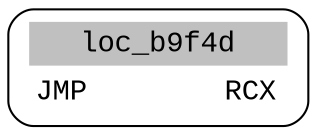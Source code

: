 digraph asm_graph {
1941 [
shape="Mrecord" fontname="Courier New"label =<<table border="0" cellborder="0" cellpadding="3"><tr><td align="center" colspan="2" bgcolor="grey">loc_b9f4d</td></tr><tr><td align="left">JMP        RCX</td></tr></table>> ];
}